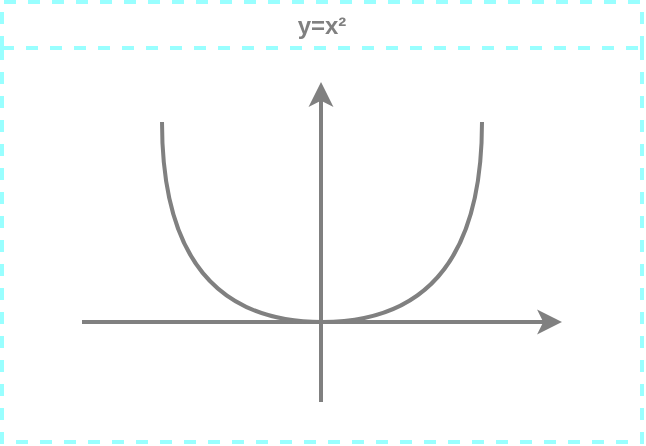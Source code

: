 <mxfile>
    <diagram id="idB0SZCAzWGbATGg7l9t" name="y=x*x">
        <mxGraphModel dx="1077" dy="574" grid="1" gridSize="10" guides="1" tooltips="1" connect="1" arrows="1" fold="1" page="1" pageScale="1" pageWidth="827" pageHeight="1169" math="0" shadow="0">
            <root>
                <mxCell id="0"/>
                <mxCell id="1" parent="0"/>
                <mxCell id="2VwTlzxWkHOZ0hE8vHZl-1" value="y=x²" style="swimlane;whiteSpace=wrap;html=1;fontColor=#808080;dashed=1;strokeColor=#99FFFF;strokeWidth=2;fillColor=none;" vertex="1" parent="1">
                    <mxGeometry x="80" y="170" width="320" height="220" as="geometry"/>
                </mxCell>
                <mxCell id="2VwTlzxWkHOZ0hE8vHZl-2" value="" style="endArrow=classic;html=1;fontColor=#808080;strokeColor=#808080;strokeWidth=2;" edge="1" parent="2VwTlzxWkHOZ0hE8vHZl-1">
                    <mxGeometry width="50" height="50" relative="1" as="geometry">
                        <mxPoint x="40" y="160" as="sourcePoint"/>
                        <mxPoint x="280" y="160" as="targetPoint"/>
                    </mxGeometry>
                </mxCell>
                <mxCell id="2VwTlzxWkHOZ0hE8vHZl-4" value="" style="endArrow=none;html=1;strokeColor=#808080;strokeWidth=2;fontColor=#808080;edgeStyle=orthogonalEdgeStyle;elbow=vertical;curved=1;" edge="1" parent="2VwTlzxWkHOZ0hE8vHZl-1">
                    <mxGeometry width="50" height="50" relative="1" as="geometry">
                        <mxPoint x="80" y="60" as="sourcePoint"/>
                        <mxPoint x="240" y="60" as="targetPoint"/>
                        <Array as="points">
                            <mxPoint x="80" y="160"/>
                            <mxPoint x="240" y="160"/>
                        </Array>
                    </mxGeometry>
                </mxCell>
                <mxCell id="2VwTlzxWkHOZ0hE8vHZl-3" value="" style="endArrow=classic;html=1;strokeColor=#808080;strokeWidth=2;fontColor=#808080;" edge="1" parent="2VwTlzxWkHOZ0hE8vHZl-1">
                    <mxGeometry width="50" height="50" relative="1" as="geometry">
                        <mxPoint x="159.5" y="200" as="sourcePoint"/>
                        <mxPoint x="159.5" y="40" as="targetPoint"/>
                    </mxGeometry>
                </mxCell>
            </root>
        </mxGraphModel>
    </diagram>
    <diagram id="yr7uuZneJjBzKifqS-zb" name="relu">
        <mxGraphModel dx="1077" dy="574" grid="1" gridSize="10" guides="1" tooltips="1" connect="1" arrows="1" fold="1" page="1" pageScale="1" pageWidth="827" pageHeight="1169" math="0" shadow="0">
            <root>
                <mxCell id="0"/>
                <mxCell id="1" parent="0"/>
                <mxCell id="jQyrwwMAxcOkFicoT2TN-4" value="Relu" style="swimlane;whiteSpace=wrap;html=1;fillColor=none;strokeColor=#99FFFF;strokeWidth=2;dashed=1;fontColor=#808080;" parent="1" vertex="1">
                    <mxGeometry x="150" y="120" width="260" height="220" as="geometry"/>
                </mxCell>
                <mxCell id="jQyrwwMAxcOkFicoT2TN-1" value="" style="endArrow=classic;html=1;strokeColor=#808080;strokeWidth=3;" parent="jQyrwwMAxcOkFicoT2TN-4" edge="1">
                    <mxGeometry width="50" height="50" relative="1" as="geometry">
                        <mxPoint x="30" y="120" as="sourcePoint"/>
                        <mxPoint x="230" y="120" as="targetPoint"/>
                    </mxGeometry>
                </mxCell>
                <mxCell id="jQyrwwMAxcOkFicoT2TN-3" value="" style="endArrow=classic;html=1;strokeColor=#808080;strokeWidth=3;" parent="jQyrwwMAxcOkFicoT2TN-4" edge="1">
                    <mxGeometry width="50" height="50" relative="1" as="geometry">
                        <mxPoint x="130" y="200" as="sourcePoint"/>
                        <mxPoint x="130" y="40" as="targetPoint"/>
                    </mxGeometry>
                </mxCell>
                <mxCell id="jQyrwwMAxcOkFicoT2TN-5" value="" style="endArrow=none;html=1;strokeColor=#001DBC;strokeWidth=3;fillColor=#0050ef;jumpSize=6;" parent="jQyrwwMAxcOkFicoT2TN-4" edge="1">
                    <mxGeometry width="50" height="50" relative="1" as="geometry">
                        <mxPoint x="50" y="120" as="sourcePoint"/>
                        <mxPoint x="210" y="40" as="targetPoint"/>
                        <Array as="points">
                            <mxPoint x="130" y="120"/>
                        </Array>
                    </mxGeometry>
                </mxCell>
                <mxCell id="jQyrwwMAxcOkFicoT2TN-7" value="x&amp;nbsp; &amp;nbsp; if x &amp;gt;0&lt;br style=&quot;font-size: 12px;&quot;&gt;0&amp;nbsp; &amp;nbsp; if x ≤0" style="text;html=1;strokeColor=none;fillColor=none;align=center;verticalAlign=middle;whiteSpace=wrap;rounded=0;dashed=1;strokeWidth=2;fontColor=#808080;fontStyle=0;fontSize=12;" parent="jQyrwwMAxcOkFicoT2TN-4" vertex="1">
                    <mxGeometry x="193" y="150" width="60" height="30" as="geometry"/>
                </mxCell>
                <mxCell id="jQyrwwMAxcOkFicoT2TN-8" value="Relu(x) =" style="text;strokeColor=none;fillColor=none;align=left;verticalAlign=middle;spacingLeft=4;spacingRight=4;overflow=hidden;points=[[0,0.5],[1,0.5]];portConstraint=eastwest;rotatable=0;whiteSpace=wrap;html=1;dashed=1;strokeWidth=2;fontColor=#808080;fontStyle=0;fontSize=12;" parent="jQyrwwMAxcOkFicoT2TN-4" vertex="1">
                    <mxGeometry x="133" y="150" width="60" height="30" as="geometry"/>
                </mxCell>
            </root>
        </mxGraphModel>
    </diagram>
    <diagram id="VnzvCSK2w8AMzN_1SQZi" name="突触">
        <mxGraphModel dx="1077" dy="574" grid="1" gridSize="10" guides="1" tooltips="1" connect="1" arrows="1" fold="1" page="1" pageScale="1" pageWidth="827" pageHeight="1169" math="0" shadow="0">
            <root>
                <mxCell id="0"/>
                <mxCell id="1" parent="0"/>
                <mxCell id="dWwJxf6PCwlsj2Vy-38w-5" value="突触结构" style="swimlane;whiteSpace=wrap;html=1;labelBackgroundColor=none;strokeColor=#99FFFF;strokeWidth=2;fontSize=18;fontColor=#808080;fillColor=none;dashed=1;" parent="1" vertex="1">
                    <mxGeometry x="160" y="140" width="330" height="200" as="geometry">
                        <mxRectangle x="60" y="120" width="110" height="40" as="alternateBounds"/>
                    </mxGeometry>
                </mxCell>
                <mxCell id="dWwJxf6PCwlsj2Vy-38w-1" value="前神经元" style="ellipse;whiteSpace=wrap;html=1;aspect=fixed;labelBackgroundColor=none;strokeColor=#999999;strokeWidth=2;fontSize=18;fontColor=#808080;fillColor=none;" parent="dWwJxf6PCwlsj2Vy-38w-5" vertex="1">
                    <mxGeometry x="10" y="70" width="80" height="80" as="geometry"/>
                </mxCell>
                <mxCell id="dWwJxf6PCwlsj2Vy-38w-2" value="后神经元" style="ellipse;whiteSpace=wrap;html=1;aspect=fixed;labelBackgroundColor=none;strokeColor=#999999;strokeWidth=2;fontSize=18;fontColor=#808080;fillColor=none;" parent="dWwJxf6PCwlsj2Vy-38w-5" vertex="1">
                    <mxGeometry x="240" y="70" width="80" height="80" as="geometry"/>
                </mxCell>
                <mxCell id="dWwJxf6PCwlsj2Vy-38w-3" style="edgeStyle=none;rounded=1;html=1;entryX=0;entryY=0.5;entryDx=0;entryDy=0;labelBackgroundColor=none;strokeColor=#808080;strokeWidth=3;fontSize=18;fontColor=#808080;endArrow=none;endFill=0;endSize=0;" parent="dWwJxf6PCwlsj2Vy-38w-5" source="dWwJxf6PCwlsj2Vy-38w-1" target="dWwJxf6PCwlsj2Vy-38w-2" edge="1">
                    <mxGeometry relative="1" as="geometry"/>
                </mxCell>
                <mxCell id="dWwJxf6PCwlsj2Vy-38w-4" value="权重" style="edgeLabel;html=1;align=center;verticalAlign=middle;resizable=0;points=[];fontSize=18;fontColor=#808080;labelBackgroundColor=none;" parent="dWwJxf6PCwlsj2Vy-38w-3" vertex="1" connectable="0">
                    <mxGeometry x="-0.162" y="-2" relative="1" as="geometry">
                        <mxPoint x="17" y="-22" as="offset"/>
                    </mxGeometry>
                </mxCell>
            </root>
        </mxGraphModel>
    </diagram>
    <diagram id="ReRQX-fV1ZSwccExky8u" name="神经元">
        <mxGraphModel dx="898" dy="478" grid="1" gridSize="10" guides="1" tooltips="1" connect="1" arrows="1" fold="1" page="1" pageScale="1" pageWidth="827" pageHeight="1169" math="0" shadow="0">
            <root>
                <mxCell id="0"/>
                <mxCell id="1" parent="0"/>
                <mxCell id="JxyiwV4gHobnJteTHhh9-1" value="神经元" style="swimlane;whiteSpace=wrap;html=1;dashed=1;labelBackgroundColor=none;strokeColor=#99FFFF;strokeWidth=2;fontSize=18;fontColor=#808080;fillColor=none;" vertex="1" parent="1">
                    <mxGeometry x="149" y="130" width="530" height="200" as="geometry"/>
                </mxCell>
                <mxCell id="QyrgYZwFYmJlR9dGvTJ4-6" value="输入1" style="rounded=0;whiteSpace=wrap;html=1;strokeColor=#808080;strokeWidth=1;fontColor=#999999;fillColor=none;dashed=1;" vertex="1" parent="JxyiwV4gHobnJteTHhh9-1">
                    <mxGeometry x="20" y="40" width="40" height="30" as="geometry"/>
                </mxCell>
                <mxCell id="QyrgYZwFYmJlR9dGvTJ4-7" value="输入2" style="rounded=0;whiteSpace=wrap;html=1;strokeColor=#808080;strokeWidth=1;fontColor=#999999;fillColor=none;dashed=1;" vertex="1" parent="JxyiwV4gHobnJteTHhh9-1">
                    <mxGeometry x="20" y="95" width="40" height="30" as="geometry"/>
                </mxCell>
                <mxCell id="QyrgYZwFYmJlR9dGvTJ4-8" value="输入3" style="rounded=0;whiteSpace=wrap;html=1;strokeColor=#808080;strokeWidth=1;fontColor=#999999;fillColor=none;dashed=1;" vertex="1" parent="JxyiwV4gHobnJteTHhh9-1">
                    <mxGeometry x="20" y="150" width="40" height="30" as="geometry"/>
                </mxCell>
                <mxCell id="QyrgYZwFYmJlR9dGvTJ4-1" value="求和" style="ellipse;whiteSpace=wrap;html=1;aspect=fixed;strokeColor=#b46504;strokeWidth=1;fillColor=#fad7ac;fontColor=#000000;fontStyle=1;fontSize=18;" vertex="1" parent="JxyiwV4gHobnJteTHhh9-1">
                    <mxGeometry x="180" y="70" width="80" height="80" as="geometry"/>
                </mxCell>
                <mxCell id="QyrgYZwFYmJlR9dGvTJ4-13" value="激活函数" style="rounded=0;whiteSpace=wrap;html=1;strokeColor=#808080;strokeWidth=1;fontColor=#999999;fillColor=none;dashed=1;" vertex="1" parent="JxyiwV4gHobnJteTHhh9-1">
                    <mxGeometry x="290" y="95" width="76" height="30" as="geometry"/>
                </mxCell>
                <mxCell id="QyrgYZwFYmJlR9dGvTJ4-15" value="输出值" style="rounded=0;whiteSpace=wrap;html=1;strokeColor=#808080;strokeWidth=1;fontColor=#999999;fillColor=none;dashed=1;" vertex="1" parent="JxyiwV4gHobnJteTHhh9-1">
                    <mxGeometry x="460" y="95" width="50" height="30" as="geometry"/>
                </mxCell>
                <mxCell id="QyrgYZwFYmJlR9dGvTJ4-2" style="edgeStyle=none;rounded=1;html=1;strokeColor=#808080;strokeWidth=3;fontColor=#999999;endArrow=none;endFill=0;endSize=0;exitX=0;exitY=0.5;exitDx=0;exitDy=0;labelBackgroundColor=none;" edge="1" parent="JxyiwV4gHobnJteTHhh9-1" source="QyrgYZwFYmJlR9dGvTJ4-1" target="QyrgYZwFYmJlR9dGvTJ4-6">
                    <mxGeometry relative="1" as="geometry">
                        <mxPoint x="80" y="50" as="targetPoint"/>
                    </mxGeometry>
                </mxCell>
                <mxCell id="QyrgYZwFYmJlR9dGvTJ4-9" value="权重1" style="edgeLabel;html=1;align=center;verticalAlign=middle;resizable=0;points=[];fontColor=#999999;labelBackgroundColor=none;" vertex="1" connectable="0" parent="QyrgYZwFYmJlR9dGvTJ4-2">
                    <mxGeometry x="-0.155" relative="1" as="geometry">
                        <mxPoint x="-19" y="-20" as="offset"/>
                    </mxGeometry>
                </mxCell>
                <mxCell id="QyrgYZwFYmJlR9dGvTJ4-4" style="edgeStyle=none;rounded=1;html=1;exitX=0;exitY=0.5;exitDx=0;exitDy=0;strokeColor=#808080;strokeWidth=3;fontColor=#999999;endArrow=none;endFill=0;endSize=0;labelBackgroundColor=none;" edge="1" parent="JxyiwV4gHobnJteTHhh9-1" source="QyrgYZwFYmJlR9dGvTJ4-1" target="QyrgYZwFYmJlR9dGvTJ4-7">
                    <mxGeometry relative="1" as="geometry">
                        <mxPoint x="80" y="110" as="targetPoint"/>
                    </mxGeometry>
                </mxCell>
                <mxCell id="QyrgYZwFYmJlR9dGvTJ4-10" value="权重2" style="edgeLabel;html=1;align=center;verticalAlign=middle;resizable=0;points=[];fontColor=#999999;labelBackgroundColor=none;" vertex="1" connectable="0" parent="QyrgYZwFYmJlR9dGvTJ4-4">
                    <mxGeometry x="0.16" y="-1" relative="1" as="geometry">
                        <mxPoint y="-9" as="offset"/>
                    </mxGeometry>
                </mxCell>
                <mxCell id="QyrgYZwFYmJlR9dGvTJ4-5" style="edgeStyle=none;rounded=1;html=1;exitX=0;exitY=0.5;exitDx=0;exitDy=0;strokeColor=#808080;strokeWidth=3;fontColor=#999999;endArrow=none;endFill=0;endSize=0;labelBackgroundColor=none;" edge="1" parent="JxyiwV4gHobnJteTHhh9-1" source="QyrgYZwFYmJlR9dGvTJ4-1" target="QyrgYZwFYmJlR9dGvTJ4-8">
                    <mxGeometry relative="1" as="geometry">
                        <mxPoint x="80" y="170" as="targetPoint"/>
                    </mxGeometry>
                </mxCell>
                <mxCell id="QyrgYZwFYmJlR9dGvTJ4-11" value="权重3" style="edgeLabel;html=1;align=center;verticalAlign=middle;resizable=0;points=[];fontColor=#999999;labelBackgroundColor=none;" vertex="1" connectable="0" parent="QyrgYZwFYmJlR9dGvTJ4-5">
                    <mxGeometry x="0.157" relative="1" as="geometry">
                        <mxPoint y="-12" as="offset"/>
                    </mxGeometry>
                </mxCell>
                <mxCell id="QyrgYZwFYmJlR9dGvTJ4-12" style="edgeStyle=none;rounded=1;html=1;exitX=1;exitY=0.5;exitDx=0;exitDy=0;strokeColor=#808080;strokeWidth=3;fontColor=#999999;endArrow=none;endFill=0;endSize=0;" edge="1" parent="JxyiwV4gHobnJteTHhh9-1" source="QyrgYZwFYmJlR9dGvTJ4-1" target="QyrgYZwFYmJlR9dGvTJ4-13">
                    <mxGeometry relative="1" as="geometry">
                        <mxPoint x="300" y="110.333" as="targetPoint"/>
                    </mxGeometry>
                </mxCell>
                <mxCell id="QyrgYZwFYmJlR9dGvTJ4-14" style="edgeStyle=none;rounded=1;html=1;strokeColor=#808080;strokeWidth=3;fontColor=#999999;endArrow=none;endFill=0;endSize=0;labelBackgroundColor=none;" edge="1" parent="JxyiwV4gHobnJteTHhh9-1" source="QyrgYZwFYmJlR9dGvTJ4-13" target="QyrgYZwFYmJlR9dGvTJ4-15">
                    <mxGeometry relative="1" as="geometry">
                        <mxPoint x="400" y="110" as="targetPoint"/>
                    </mxGeometry>
                </mxCell>
                <mxCell id="QyrgYZwFYmJlR9dGvTJ4-16" value="偏置值" style="edgeLabel;html=1;align=center;verticalAlign=middle;resizable=0;points=[];fontColor=#999999;labelBackgroundColor=none;" vertex="1" connectable="0" parent="QyrgYZwFYmJlR9dGvTJ4-14">
                    <mxGeometry x="0.395" y="1" relative="1" as="geometry">
                        <mxPoint x="-22" y="-9" as="offset"/>
                    </mxGeometry>
                </mxCell>
            </root>
        </mxGraphModel>
    </diagram>
    <diagram id="DrmQWHi-Lp5L_DknBuGU" name="神经网络">
        <mxGraphModel dx="743" dy="396" grid="1" gridSize="10" guides="1" tooltips="1" connect="1" arrows="1" fold="1" page="1" pageScale="1" pageWidth="827" pageHeight="1169" math="0" shadow="0">
            <root>
                <mxCell id="0"/>
                <mxCell id="1" parent="0"/>
                <mxCell id="43" value="bp神经网络" style="swimlane;whiteSpace=wrap;html=1;dashed=1;strokeColor=#99FFFF;fillColor=none;fontColor=#999999;strokeWidth=2;perimeterSpacing=0;" vertex="1" parent="1">
                    <mxGeometry x="50" y="60" width="330" height="270" as="geometry">
                        <mxRectangle x="130" y="140" width="100" height="30" as="alternateBounds"/>
                    </mxGeometry>
                </mxCell>
                <mxCell id="40" value="输入层" style="swimlane;whiteSpace=wrap;html=1;dashed=1;strokeColor=#99FF33;fillColor=none;fontColor=#999999;swimlaneFillColor=none;strokeWidth=2;" vertex="1" parent="43">
                    <mxGeometry x="40" y="40" width="50" height="210" as="geometry">
                        <mxRectangle x="170" y="195" width="80" height="30" as="alternateBounds"/>
                    </mxGeometry>
                </mxCell>
                <mxCell id="3" value="" style="ellipse;whiteSpace=wrap;html=1;aspect=fixed;strokeColor=#2D7600;fillColor=#60a917;fontColor=#ffffff;" vertex="1" parent="40">
                    <mxGeometry y="60" width="50" height="50" as="geometry"/>
                </mxCell>
                <mxCell id="4" value="" style="ellipse;whiteSpace=wrap;html=1;aspect=fixed;fillColor=#60a917;fontColor=#ffffff;strokeColor=#2D7600;" vertex="1" parent="40">
                    <mxGeometry y="120" width="50" height="50" as="geometry"/>
                </mxCell>
                <mxCell id="41" value="隐藏层" style="swimlane;whiteSpace=wrap;html=1;dashed=1;strokeColor=#99FF33;fillColor=none;fontColor=#999999;swimlaneFillColor=none;strokeWidth=2;" vertex="1" parent="43">
                    <mxGeometry x="140" y="40" width="50" height="210" as="geometry"/>
                </mxCell>
                <mxCell id="6" value="" style="ellipse;whiteSpace=wrap;html=1;aspect=fixed;fillColor=#647687;fontColor=#ffffff;strokeColor=#314354;" vertex="1" parent="41">
                    <mxGeometry y="30" width="50" height="50" as="geometry"/>
                </mxCell>
                <mxCell id="7" value="" style="ellipse;whiteSpace=wrap;html=1;aspect=fixed;fillColor=#647687;fontColor=#ffffff;strokeColor=#314354;" vertex="1" parent="41">
                    <mxGeometry y="90" width="50" height="50" as="geometry"/>
                </mxCell>
                <mxCell id="8" value="" style="ellipse;whiteSpace=wrap;html=1;aspect=fixed;fillColor=#647687;fontColor=#ffffff;strokeColor=#314354;" vertex="1" parent="41">
                    <mxGeometry y="150" width="50" height="50" as="geometry"/>
                </mxCell>
                <mxCell id="21" style="edgeStyle=none;html=1;entryX=0;entryY=0.5;entryDx=0;entryDy=0;strokeColor=#808080;rounded=1;endArrow=none;endFill=0;exitX=1;exitY=0.5;exitDx=0;exitDy=0;fontStyle=0;strokeWidth=2;" edge="1" parent="43" source="3" target="6">
                    <mxGeometry relative="1" as="geometry"/>
                </mxCell>
                <mxCell id="27" style="edgeStyle=none;rounded=1;html=1;entryX=0;entryY=0.5;entryDx=0;entryDy=0;strokeColor=#808080;strokeWidth=2;endArrow=none;endFill=0;endSize=0;exitX=1;exitY=0.5;exitDx=0;exitDy=0;fontStyle=0" edge="1" parent="43" source="4" target="6">
                    <mxGeometry relative="1" as="geometry"/>
                </mxCell>
                <mxCell id="25" style="edgeStyle=none;rounded=1;html=1;entryX=0;entryY=0.5;entryDx=0;entryDy=0;strokeColor=#808080;strokeWidth=2;endArrow=none;endFill=0;endSize=0;exitX=1;exitY=0.5;exitDx=0;exitDy=0;fontStyle=0" edge="1" parent="43" source="3" target="7">
                    <mxGeometry relative="1" as="geometry"/>
                </mxCell>
                <mxCell id="29" style="edgeStyle=none;rounded=1;html=1;exitX=1;exitY=0.5;exitDx=0;exitDy=0;entryX=0;entryY=0.5;entryDx=0;entryDy=0;strokeColor=#808080;strokeWidth=2;endArrow=none;endFill=0;endSize=0;fontStyle=0" edge="1" parent="43" source="4" target="7">
                    <mxGeometry relative="1" as="geometry"/>
                </mxCell>
                <mxCell id="26" style="edgeStyle=none;rounded=1;html=1;entryX=0;entryY=0.5;entryDx=0;entryDy=0;strokeColor=#808080;strokeWidth=2;endArrow=none;endFill=0;endSize=0;exitX=1;exitY=0.5;exitDx=0;exitDy=0;fontStyle=0" edge="1" parent="43" source="3" target="8">
                    <mxGeometry relative="1" as="geometry"/>
                </mxCell>
                <mxCell id="30" style="edgeStyle=none;rounded=1;html=1;exitX=1;exitY=0.5;exitDx=0;exitDy=0;entryX=0;entryY=0.5;entryDx=0;entryDy=0;strokeColor=#808080;strokeWidth=2;endArrow=none;endFill=0;endSize=0;fontStyle=0" edge="1" parent="43" source="4" target="8">
                    <mxGeometry relative="1" as="geometry"/>
                </mxCell>
                <mxCell id="42" value="输出层" style="swimlane;whiteSpace=wrap;html=1;dashed=1;strokeColor=#99FF33;fillColor=none;fontColor=#999999;swimlaneFillColor=none;strokeWidth=2;" vertex="1" parent="43">
                    <mxGeometry x="240" y="40" width="50" height="210" as="geometry"/>
                </mxCell>
                <mxCell id="9" value="" style="ellipse;whiteSpace=wrap;html=1;aspect=fixed;fillColor=#d80073;fontColor=#ffffff;strokeColor=#A50040;" vertex="1" parent="42">
                    <mxGeometry y="90" width="50" height="50" as="geometry"/>
                </mxCell>
                <mxCell id="31" style="edgeStyle=none;rounded=1;html=1;exitX=1;exitY=0.5;exitDx=0;exitDy=0;entryX=0;entryY=0.5;entryDx=0;entryDy=0;strokeColor=#808080;strokeWidth=2;endArrow=none;endFill=0;endSize=0;fontStyle=0" edge="1" parent="43" source="6" target="9">
                    <mxGeometry relative="1" as="geometry"/>
                </mxCell>
                <mxCell id="32" style="edgeStyle=none;rounded=1;html=1;exitX=1;exitY=0.5;exitDx=0;exitDy=0;entryX=0;entryY=0.5;entryDx=0;entryDy=0;strokeColor=#808080;strokeWidth=2;endArrow=none;endFill=0;endSize=0;fontStyle=0" edge="1" parent="43" source="7" target="9">
                    <mxGeometry relative="1" as="geometry"/>
                </mxCell>
                <mxCell id="33" style="edgeStyle=none;rounded=1;html=1;exitX=1;exitY=0.5;exitDx=0;exitDy=0;entryX=0;entryY=0.5;entryDx=0;entryDy=0;strokeColor=#808080;strokeWidth=2;endArrow=none;endFill=0;endSize=0;fontStyle=0" edge="1" parent="43" source="8" target="9">
                    <mxGeometry relative="1" as="geometry"/>
                </mxCell>
            </root>
        </mxGraphModel>
    </diagram>
</mxfile>
